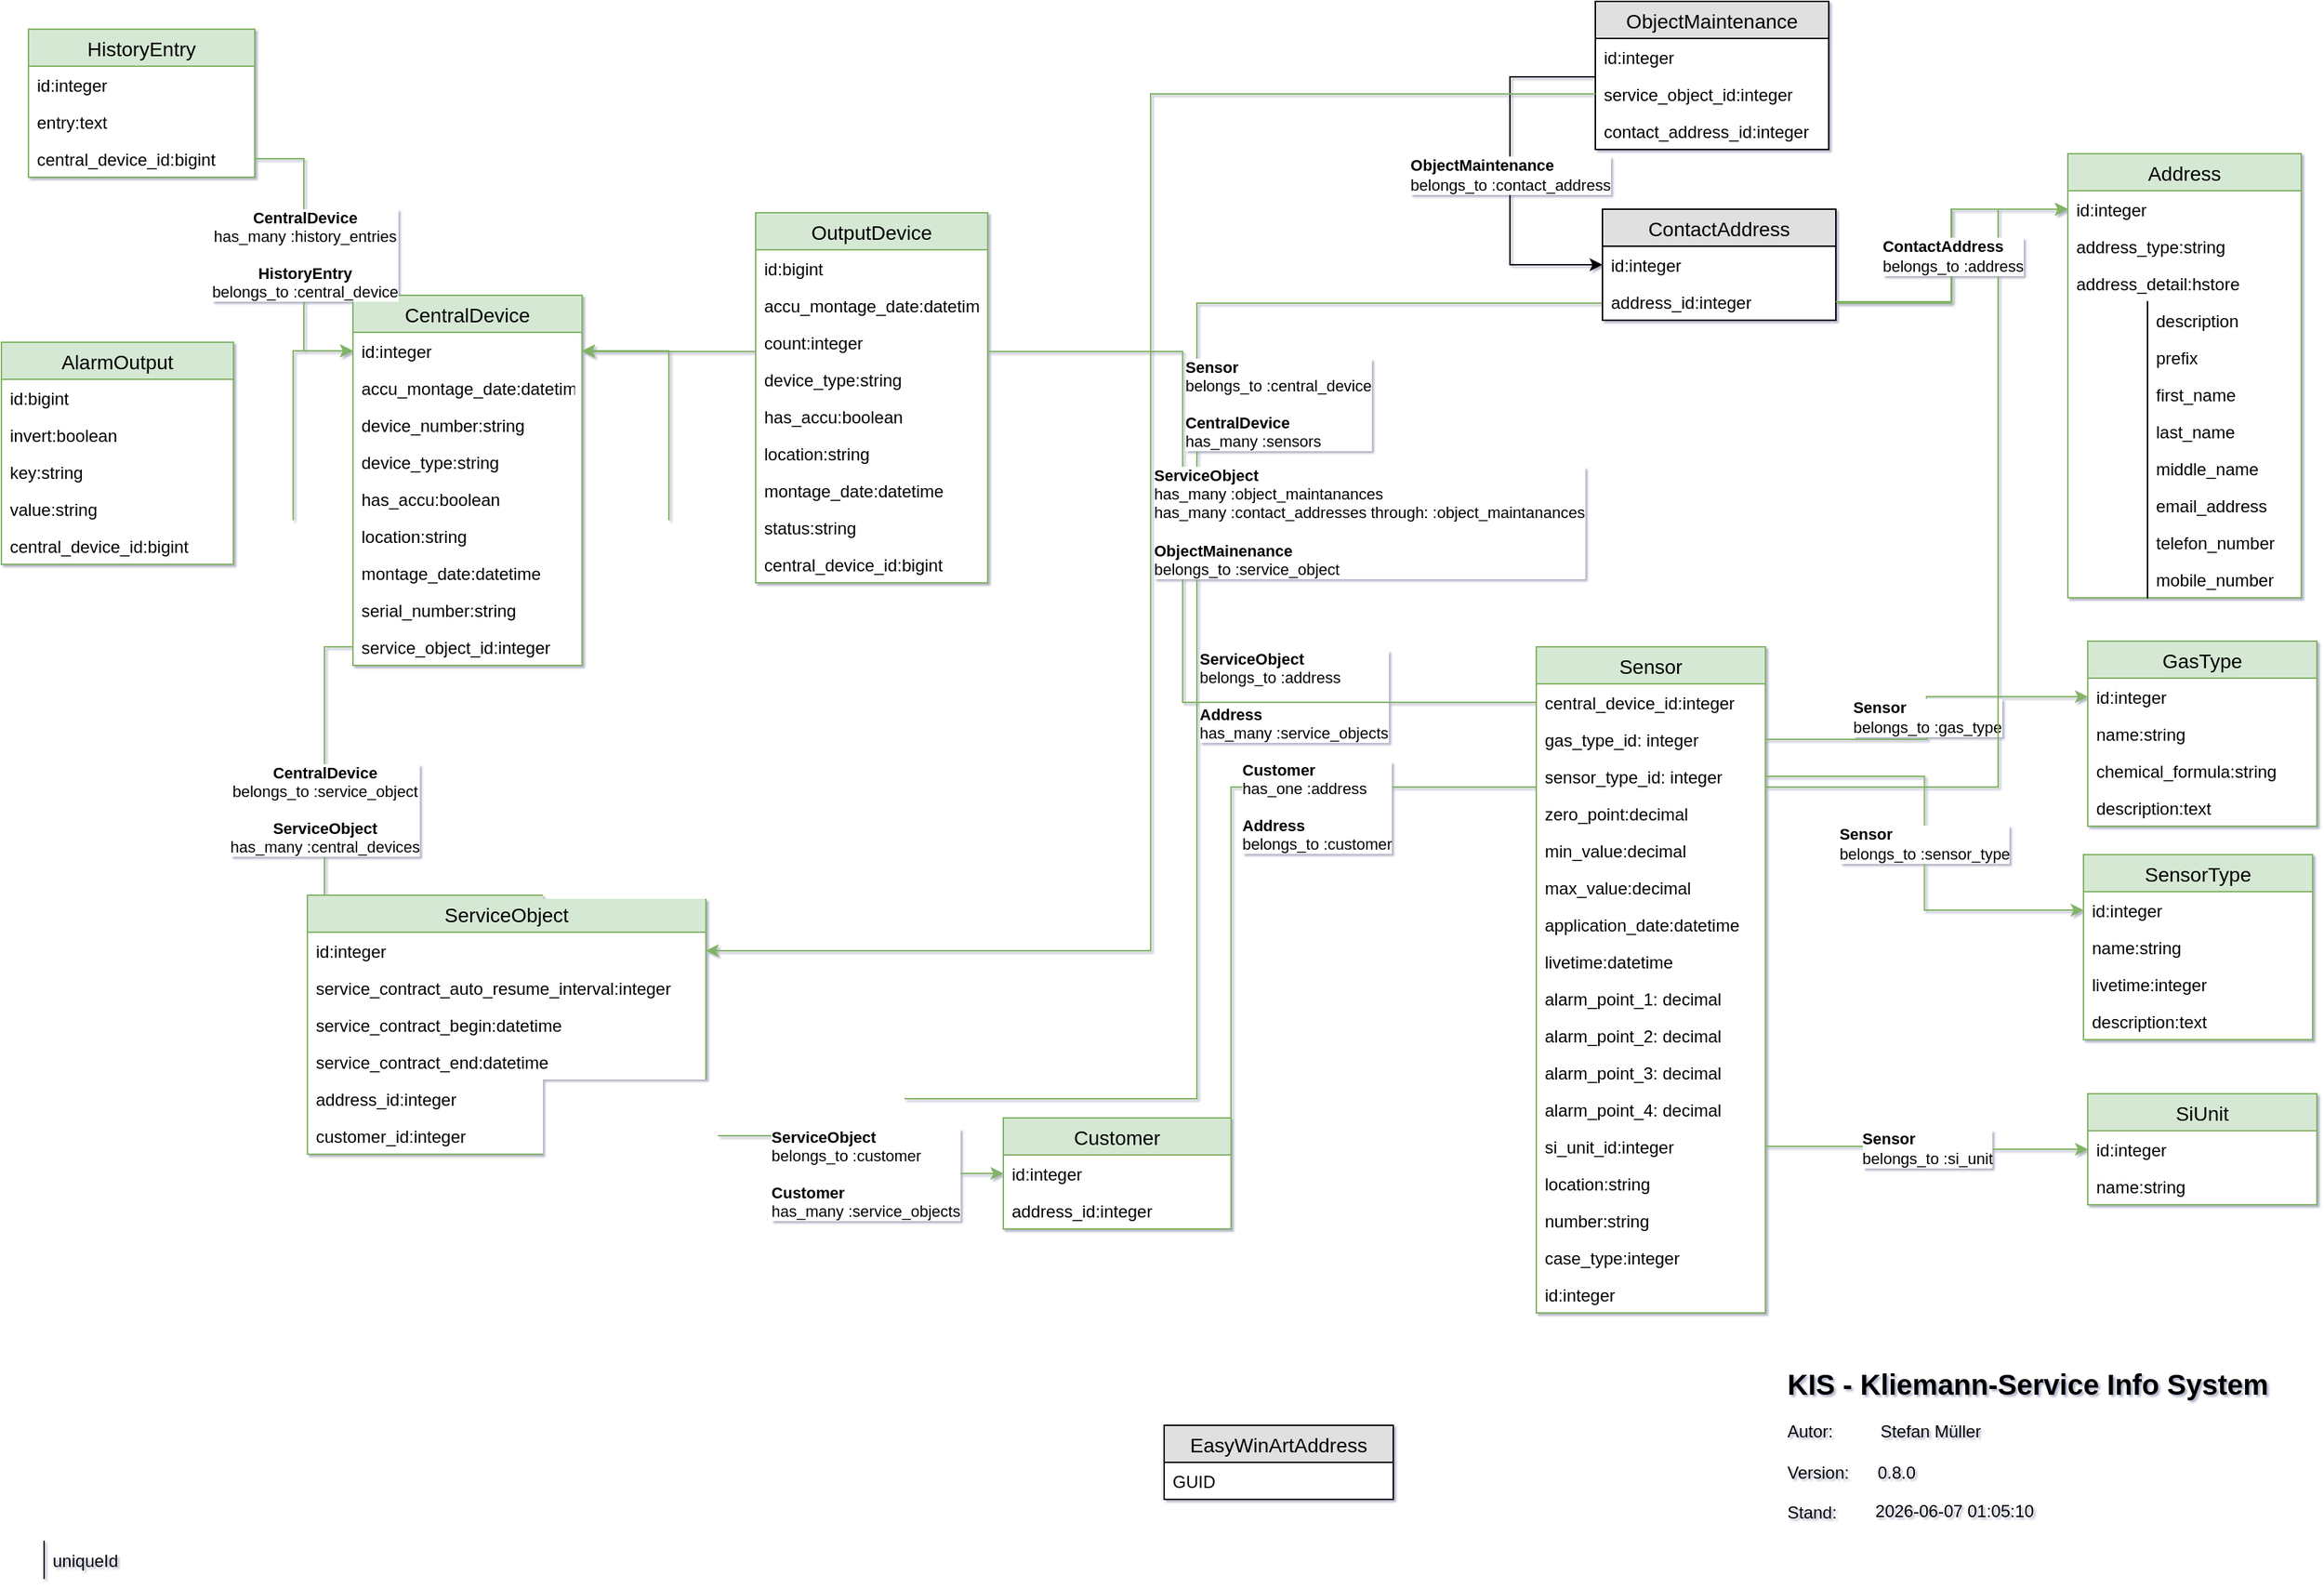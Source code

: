 <mxfile version="12.1.9" type="device" pages="1"><diagram id="HgbVvHDmbn8O8EUtIlly" name="Page-1"><mxGraphModel dx="2031" dy="1136" grid="1" gridSize="10" guides="1" tooltips="1" connect="1" arrows="1" fold="1" page="1" pageScale="1" pageWidth="1654" pageHeight="1169" math="0" shadow="1"><root><mxCell id="0"/><mxCell id="1" parent="0"/><mxCell id="oYVNI8engdrdcq1ulp1z-2" value="&lt;div&gt;&lt;b&gt;ServiceObject&lt;/b&gt;&lt;br&gt;&lt;/div&gt;&lt;div&gt;belongs_to :address&lt;br&gt;&lt;/div&gt;&lt;br&gt;&lt;div align=&quot;left&quot;&gt;&lt;b&gt;Address&lt;/b&gt;&lt;br&gt;has_many :service_objects&lt;br&gt;&lt;/div&gt;" style="edgeStyle=orthogonalEdgeStyle;rounded=0;orthogonalLoop=1;jettySize=auto;html=1;exitX=1;exitY=0.5;exitDx=0;exitDy=0;entryX=0;entryY=0.5;entryDx=0;entryDy=0;align=left;fillColor=#d5e8d4;strokeColor=#82b366;" parent="1" source="oYVNI8engdrdcq1ulp1z-1" target="hTddQ1jQZmUYvtZ2URPM-2" edge="1"><mxGeometry x="-0.206" relative="1" as="geometry"><Array as="points"><mxPoint x="860" y="809"/><mxPoint x="860" y="250"/><mxPoint x="1390" y="250"/><mxPoint x="1390" y="184"/></Array><mxPoint as="offset"/></mxGeometry></mxCell><mxCell id="pHaJLr2pI08cvkR9PbJ1-13" value="&lt;div align=&quot;center&quot;&gt;&lt;b&gt;CentralDevice&lt;/b&gt;&lt;br&gt;&lt;/div&gt;&lt;div align=&quot;center&quot;&gt;belongs_to :service_object&lt;/div&gt;&lt;div align=&quot;center&quot;&gt;&lt;br&gt;&lt;/div&gt;&lt;div align=&quot;center&quot;&gt;&lt;b&gt;ServiceObject&lt;/b&gt;&lt;/div&gt;&lt;div align=&quot;center&quot;&gt;has_many :central_devices&lt;/div&gt;" style="edgeStyle=orthogonalEdgeStyle;rounded=0;orthogonalLoop=1;jettySize=auto;html=1;exitX=0;exitY=0.5;exitDx=0;exitDy=0;align=center;entryX=0;entryY=0.5;entryDx=0;entryDy=0;fillColor=#d5e8d4;strokeColor=#82b366;" parent="1" source="81pA0qvUetobqq1dbxce-2" target="hTddQ1jQZmUYvtZ2URPM-13" edge="1"><mxGeometry x="0.095" relative="1" as="geometry"><mxPoint as="offset"/><mxPoint x="280" y="537" as="sourcePoint"/></mxGeometry></mxCell><mxCell id="hTddQ1jQZmUYvtZ2URPM-1" value="Address" style="swimlane;fontStyle=0;childLayout=stackLayout;horizontal=1;startSize=26;fillColor=#d5e8d4;horizontalStack=0;resizeParent=1;resizeParentMax=0;resizeLast=0;collapsible=1;marginBottom=0;swimlaneFillColor=#ffffff;align=center;fontSize=14;strokeColor=#82b366;" parent="1" vertex="1"><mxGeometry x="1472" y="145" width="164" height="312" as="geometry"/></mxCell><mxCell id="hTddQ1jQZmUYvtZ2URPM-2" value="id:integer" style="text;strokeColor=none;fillColor=none;spacingLeft=4;spacingRight=4;overflow=hidden;rotatable=0;points=[[0,0.5],[1,0.5]];portConstraint=eastwest;fontSize=12;" parent="hTddQ1jQZmUYvtZ2URPM-1" vertex="1"><mxGeometry y="26" width="164" height="26" as="geometry"/></mxCell><mxCell id="kmhaYsy_FP_oxwEIyroE-1" value="address_type:string" style="text;strokeColor=none;fillColor=none;spacingLeft=4;spacingRight=4;overflow=hidden;rotatable=0;points=[[0,0.5],[1,0.5]];portConstraint=eastwest;fontSize=12;" parent="hTddQ1jQZmUYvtZ2URPM-1" vertex="1"><mxGeometry y="52" width="164" height="26" as="geometry"/></mxCell><mxCell id="2WwFNCF1-s87Lcm6cxuB-1" value="address_detail:hstore" style="text;strokeColor=none;fillColor=none;spacingLeft=4;spacingRight=4;overflow=hidden;rotatable=0;points=[[0,0.5],[1,0.5]];portConstraint=eastwest;fontSize=12;" parent="hTddQ1jQZmUYvtZ2URPM-1" vertex="1"><mxGeometry y="78" width="164" height="26" as="geometry"/></mxCell><mxCell id="y-pGTqYNDL_RtjgHUK_1-1" value="description" style="shape=partialRectangle;top=0;left=0;right=0;bottom=0;align=left;verticalAlign=top;fillColor=none;spacingLeft=60;spacingRight=4;overflow=hidden;rotatable=0;points=[[0,0.5],[1,0.5]];portConstraint=eastwest;dropTarget=0;fontSize=12;shadow=0;comic=0;" parent="hTddQ1jQZmUYvtZ2URPM-1" vertex="1"><mxGeometry y="104" width="164" height="26" as="geometry"/></mxCell><mxCell id="y-pGTqYNDL_RtjgHUK_1-2" value="" style="shape=partialRectangle;fontStyle=1;top=0;left=0;bottom=0;fillColor=none;align=left;verticalAlign=top;spacingLeft=4;spacingRight=4;overflow=hidden;rotatable=0;points=[];portConstraint=eastwest;part=1;fontSize=12;" parent="y-pGTqYNDL_RtjgHUK_1-1" vertex="1" connectable="0"><mxGeometry width="56" height="26" as="geometry"/></mxCell><mxCell id="n3uHxVCvZONtjtBb6dXF-14" value="prefix" style="shape=partialRectangle;top=0;left=0;right=0;bottom=0;align=left;verticalAlign=top;fillColor=none;spacingLeft=60;spacingRight=4;overflow=hidden;rotatable=0;points=[[0,0.5],[1,0.5]];portConstraint=eastwest;dropTarget=0;fontSize=12;shadow=0;comic=0;" parent="hTddQ1jQZmUYvtZ2URPM-1" vertex="1"><mxGeometry y="130" width="164" height="26" as="geometry"/></mxCell><mxCell id="n3uHxVCvZONtjtBb6dXF-15" value="" style="shape=partialRectangle;fontStyle=1;top=0;left=0;bottom=0;fillColor=none;align=left;verticalAlign=top;spacingLeft=4;spacingRight=4;overflow=hidden;rotatable=0;points=[];portConstraint=eastwest;part=1;fontSize=12;" parent="n3uHxVCvZONtjtBb6dXF-14" vertex="1" connectable="0"><mxGeometry width="56" height="26" as="geometry"/></mxCell><mxCell id="n3uHxVCvZONtjtBb6dXF-16" value="first_name" style="shape=partialRectangle;top=0;left=0;right=0;bottom=0;align=left;verticalAlign=top;fillColor=none;spacingLeft=60;spacingRight=4;overflow=hidden;rotatable=0;points=[[0,0.5],[1,0.5]];portConstraint=eastwest;dropTarget=0;fontSize=12;shadow=0;comic=0;" parent="hTddQ1jQZmUYvtZ2URPM-1" vertex="1"><mxGeometry y="156" width="164" height="26" as="geometry"/></mxCell><mxCell id="n3uHxVCvZONtjtBb6dXF-17" value="" style="shape=partialRectangle;fontStyle=1;top=0;left=0;bottom=0;fillColor=none;align=left;verticalAlign=top;spacingLeft=4;spacingRight=4;overflow=hidden;rotatable=0;points=[];portConstraint=eastwest;part=1;fontSize=12;" parent="n3uHxVCvZONtjtBb6dXF-16" vertex="1" connectable="0"><mxGeometry width="56" height="26" as="geometry"/></mxCell><mxCell id="n3uHxVCvZONtjtBb6dXF-18" value="last_name" style="shape=partialRectangle;top=0;left=0;right=0;bottom=0;align=left;verticalAlign=top;fillColor=none;spacingLeft=60;spacingRight=4;overflow=hidden;rotatable=0;points=[[0,0.5],[1,0.5]];portConstraint=eastwest;dropTarget=0;fontSize=12;shadow=0;comic=0;" parent="hTddQ1jQZmUYvtZ2URPM-1" vertex="1"><mxGeometry y="182" width="164" height="26" as="geometry"/></mxCell><mxCell id="n3uHxVCvZONtjtBb6dXF-19" value="" style="shape=partialRectangle;fontStyle=1;top=0;left=0;bottom=0;fillColor=none;align=left;verticalAlign=top;spacingLeft=4;spacingRight=4;overflow=hidden;rotatable=0;points=[];portConstraint=eastwest;part=1;fontSize=12;" parent="n3uHxVCvZONtjtBb6dXF-18" vertex="1" connectable="0"><mxGeometry width="56" height="26" as="geometry"/></mxCell><mxCell id="n3uHxVCvZONtjtBb6dXF-30" value="middle_name" style="shape=partialRectangle;top=0;left=0;right=0;bottom=0;align=left;verticalAlign=top;fillColor=none;spacingLeft=60;spacingRight=4;overflow=hidden;rotatable=0;points=[[0,0.5],[1,0.5]];portConstraint=eastwest;dropTarget=0;fontSize=12;shadow=0;comic=0;" parent="hTddQ1jQZmUYvtZ2URPM-1" vertex="1"><mxGeometry y="208" width="164" height="26" as="geometry"/></mxCell><mxCell id="n3uHxVCvZONtjtBb6dXF-31" value="" style="shape=partialRectangle;fontStyle=1;top=0;left=0;bottom=0;fillColor=none;align=left;verticalAlign=top;spacingLeft=4;spacingRight=4;overflow=hidden;rotatable=0;points=[];portConstraint=eastwest;part=1;fontSize=12;" parent="n3uHxVCvZONtjtBb6dXF-30" vertex="1" connectable="0"><mxGeometry width="56" height="26" as="geometry"/></mxCell><mxCell id="n3uHxVCvZONtjtBb6dXF-20" value="email_address" style="shape=partialRectangle;top=0;left=0;right=0;bottom=0;align=left;verticalAlign=top;fillColor=none;spacingLeft=60;spacingRight=4;overflow=hidden;rotatable=0;points=[[0,0.5],[1,0.5]];portConstraint=eastwest;dropTarget=0;fontSize=12;shadow=0;comic=0;" parent="hTddQ1jQZmUYvtZ2URPM-1" vertex="1"><mxGeometry y="234" width="164" height="26" as="geometry"/></mxCell><mxCell id="n3uHxVCvZONtjtBb6dXF-21" value="" style="shape=partialRectangle;fontStyle=1;top=0;left=0;bottom=0;fillColor=none;align=left;verticalAlign=top;spacingLeft=4;spacingRight=4;overflow=hidden;rotatable=0;points=[];portConstraint=eastwest;part=1;fontSize=12;" parent="n3uHxVCvZONtjtBb6dXF-20" vertex="1" connectable="0"><mxGeometry width="56" height="26" as="geometry"/></mxCell><mxCell id="n3uHxVCvZONtjtBb6dXF-22" value="telefon_number" style="shape=partialRectangle;top=0;left=0;right=0;bottom=0;align=left;verticalAlign=top;fillColor=none;spacingLeft=60;spacingRight=4;overflow=hidden;rotatable=0;points=[[0,0.5],[1,0.5]];portConstraint=eastwest;dropTarget=0;fontSize=12;shadow=0;comic=0;" parent="hTddQ1jQZmUYvtZ2URPM-1" vertex="1"><mxGeometry y="260" width="164" height="26" as="geometry"/></mxCell><mxCell id="n3uHxVCvZONtjtBb6dXF-23" value="" style="shape=partialRectangle;fontStyle=1;top=0;left=0;bottom=0;fillColor=none;align=left;verticalAlign=top;spacingLeft=4;spacingRight=4;overflow=hidden;rotatable=0;points=[];portConstraint=eastwest;part=1;fontSize=12;" parent="n3uHxVCvZONtjtBb6dXF-22" vertex="1" connectable="0"><mxGeometry width="56" height="26" as="geometry"/></mxCell><mxCell id="n3uHxVCvZONtjtBb6dXF-32" value="mobile_number" style="shape=partialRectangle;top=0;left=0;right=0;bottom=0;align=left;verticalAlign=top;fillColor=none;spacingLeft=60;spacingRight=4;overflow=hidden;rotatable=0;points=[[0,0.5],[1,0.5]];portConstraint=eastwest;dropTarget=0;fontSize=12;shadow=0;comic=0;" parent="hTddQ1jQZmUYvtZ2URPM-1" vertex="1"><mxGeometry y="286" width="164" height="26" as="geometry"/></mxCell><mxCell id="n3uHxVCvZONtjtBb6dXF-33" value="" style="shape=partialRectangle;fontStyle=1;top=0;left=0;bottom=0;fillColor=none;align=left;verticalAlign=top;spacingLeft=4;spacingRight=4;overflow=hidden;rotatable=0;points=[];portConstraint=eastwest;part=1;fontSize=12;" parent="n3uHxVCvZONtjtBb6dXF-32" vertex="1" connectable="0"><mxGeometry width="56" height="26" as="geometry"/></mxCell><mxCell id="hTddQ1jQZmUYvtZ2URPM-5" value="Customer" style="swimlane;fontStyle=0;childLayout=stackLayout;horizontal=1;startSize=26;fillColor=#d5e8d4;horizontalStack=0;resizeParent=1;resizeParentMax=0;resizeLast=0;collapsible=1;marginBottom=0;swimlaneFillColor=#ffffff;align=center;fontSize=14;strokeColor=#82b366;" parent="1" vertex="1"><mxGeometry x="724" y="822.5" width="160" height="78" as="geometry"/></mxCell><mxCell id="hTddQ1jQZmUYvtZ2URPM-6" value="id:integer" style="text;strokeColor=none;fillColor=none;spacingLeft=4;spacingRight=4;overflow=hidden;rotatable=0;points=[[0,0.5],[1,0.5]];portConstraint=eastwest;fontSize=12;" parent="hTddQ1jQZmUYvtZ2URPM-5" vertex="1"><mxGeometry y="26" width="160" height="26" as="geometry"/></mxCell><mxCell id="stvkhdiU02mwy3miAiT1-1" value="address_id:integer" style="text;strokeColor=none;fillColor=none;spacingLeft=4;spacingRight=4;overflow=hidden;rotatable=0;points=[[0,0.5],[1,0.5]];portConstraint=eastwest;fontSize=12;" parent="hTddQ1jQZmUYvtZ2URPM-5" vertex="1"><mxGeometry y="52" width="160" height="26" as="geometry"/></mxCell><mxCell id="hTddQ1jQZmUYvtZ2URPM-12" value="ServiceObject" style="swimlane;fontStyle=0;childLayout=stackLayout;horizontal=1;startSize=26;fillColor=#d5e8d4;horizontalStack=0;resizeParent=1;resizeParentMax=0;resizeLast=0;collapsible=1;marginBottom=0;swimlaneFillColor=#ffffff;align=center;fontSize=14;strokeColor=#82b366;" parent="1" vertex="1"><mxGeometry x="235" y="666" width="280" height="182" as="geometry"/></mxCell><mxCell id="hTddQ1jQZmUYvtZ2URPM-13" value="id:integer" style="text;strokeColor=none;fillColor=none;spacingLeft=4;spacingRight=4;overflow=hidden;rotatable=0;points=[[0,0.5],[1,0.5]];portConstraint=eastwest;fontSize=12;" parent="hTddQ1jQZmUYvtZ2URPM-12" vertex="1"><mxGeometry y="26" width="280" height="26" as="geometry"/></mxCell><mxCell id="VgfAm-5C8hmMCwAW7dFz-1" value="service_contract_auto_resume_interval:integer" style="text;strokeColor=none;fillColor=none;spacingLeft=4;spacingRight=4;overflow=hidden;rotatable=0;points=[[0,0.5],[1,0.5]];portConstraint=eastwest;fontSize=12;" parent="hTddQ1jQZmUYvtZ2URPM-12" vertex="1"><mxGeometry y="52" width="280" height="26" as="geometry"/></mxCell><mxCell id="a7zeLPzqQRsrQ4nmPp13-2" value="service_contract_begin:datetime" style="text;strokeColor=none;fillColor=none;spacingLeft=4;spacingRight=4;overflow=hidden;rotatable=0;points=[[0,0.5],[1,0.5]];portConstraint=eastwest;fontSize=12;" parent="hTddQ1jQZmUYvtZ2URPM-12" vertex="1"><mxGeometry y="78" width="280" height="26" as="geometry"/></mxCell><mxCell id="81pA0qvUetobqq1dbxce-1" value="service_contract_end:datetime" style="text;strokeColor=none;fillColor=none;spacingLeft=4;spacingRight=4;overflow=hidden;rotatable=0;points=[[0,0.5],[1,0.5]];portConstraint=eastwest;fontSize=12;" parent="hTddQ1jQZmUYvtZ2URPM-12" vertex="1"><mxGeometry y="104" width="280" height="26" as="geometry"/></mxCell><mxCell id="oYVNI8engdrdcq1ulp1z-1" value="address_id:integer" style="text;strokeColor=none;fillColor=none;spacingLeft=4;spacingRight=4;overflow=hidden;rotatable=0;points=[[0,0.5],[1,0.5]];portConstraint=eastwest;fontSize=12;" parent="hTddQ1jQZmUYvtZ2URPM-12" vertex="1"><mxGeometry y="130" width="280" height="26" as="geometry"/></mxCell><mxCell id="kQHdShZEnN4ZIUHYz9eO-88" value="customer_id:integer" style="text;strokeColor=none;fillColor=none;spacingLeft=4;spacingRight=4;overflow=hidden;rotatable=0;points=[[0,0.5],[1,0.5]];portConstraint=eastwest;fontSize=12;" parent="hTddQ1jQZmUYvtZ2URPM-12" vertex="1"><mxGeometry y="156" width="280" height="26" as="geometry"/></mxCell><mxCell id="kQHdShZEnN4ZIUHYz9eO-1" value="EasyWinArtAddress" style="swimlane;fontStyle=0;childLayout=stackLayout;horizontal=1;startSize=26;fillColor=#e0e0e0;horizontalStack=0;resizeParent=1;resizeParentMax=0;resizeLast=0;collapsible=1;marginBottom=0;swimlaneFillColor=#ffffff;align=center;fontSize=14;" parent="1" vertex="1"><mxGeometry x="837" y="1038.5" width="161" height="52" as="geometry"/></mxCell><mxCell id="kQHdShZEnN4ZIUHYz9eO-2" value="GUID" style="text;strokeColor=none;fillColor=none;spacingLeft=4;spacingRight=4;overflow=hidden;rotatable=0;points=[[0,0.5],[1,0.5]];portConstraint=eastwest;fontSize=12;" parent="kQHdShZEnN4ZIUHYz9eO-1" vertex="1"><mxGeometry y="26" width="161" height="26" as="geometry"/></mxCell><mxCell id="kQHdShZEnN4ZIUHYz9eO-14" value="ContactAddress" style="swimlane;fontStyle=0;childLayout=stackLayout;horizontal=1;startSize=26;fillColor=#e0e0e0;horizontalStack=0;resizeParent=1;resizeParentMax=0;resizeLast=0;collapsible=1;marginBottom=0;swimlaneFillColor=#ffffff;align=center;fontSize=14;" parent="1" vertex="1"><mxGeometry x="1145" y="184" width="164" height="78" as="geometry"/></mxCell><mxCell id="kQHdShZEnN4ZIUHYz9eO-15" value="id:integer" style="text;strokeColor=none;fillColor=none;spacingLeft=4;spacingRight=4;overflow=hidden;rotatable=0;points=[[0,0.5],[1,0.5]];portConstraint=eastwest;fontSize=12;" parent="kQHdShZEnN4ZIUHYz9eO-14" vertex="1"><mxGeometry y="26" width="164" height="26" as="geometry"/></mxCell><mxCell id="kQHdShZEnN4ZIUHYz9eO-33" value="address_id:integer" style="text;strokeColor=none;fillColor=none;spacingLeft=4;spacingRight=4;overflow=hidden;rotatable=0;points=[[0,0.5],[1,0.5]];portConstraint=eastwest;fontSize=12;" parent="kQHdShZEnN4ZIUHYz9eO-14" vertex="1"><mxGeometry y="52" width="164" height="26" as="geometry"/></mxCell><mxCell id="kQHdShZEnN4ZIUHYz9eO-18" value="ObjectMaintenance" style="swimlane;fontStyle=0;childLayout=stackLayout;horizontal=1;startSize=26;fillColor=#e0e0e0;horizontalStack=0;resizeParent=1;resizeParentMax=0;resizeLast=0;collapsible=1;marginBottom=0;swimlaneFillColor=#ffffff;align=center;fontSize=14;" parent="1" vertex="1"><mxGeometry x="1140" y="38" width="164" height="104" as="geometry"/></mxCell><mxCell id="kQHdShZEnN4ZIUHYz9eO-19" value="id:integer" style="text;strokeColor=none;fillColor=none;spacingLeft=4;spacingRight=4;overflow=hidden;rotatable=0;points=[[0,0.5],[1,0.5]];portConstraint=eastwest;fontSize=12;" parent="kQHdShZEnN4ZIUHYz9eO-18" vertex="1"><mxGeometry y="26" width="164" height="26" as="geometry"/></mxCell><mxCell id="kQHdShZEnN4ZIUHYz9eO-20" value="service_object_id:integer" style="text;strokeColor=none;fillColor=none;spacingLeft=4;spacingRight=4;overflow=hidden;rotatable=0;points=[[0,0.5],[1,0.5]];portConstraint=eastwest;fontSize=12;" parent="kQHdShZEnN4ZIUHYz9eO-18" vertex="1"><mxGeometry y="52" width="164" height="26" as="geometry"/></mxCell><mxCell id="kQHdShZEnN4ZIUHYz9eO-21" value="contact_address_id:integer" style="text;strokeColor=none;fillColor=none;spacingLeft=4;spacingRight=4;overflow=hidden;rotatable=0;points=[[0,0.5],[1,0.5]];portConstraint=eastwest;fontSize=12;" parent="kQHdShZEnN4ZIUHYz9eO-18" vertex="1"><mxGeometry y="78" width="164" height="26" as="geometry"/></mxCell><mxCell id="kQHdShZEnN4ZIUHYz9eO-26" value="CentralDevice" style="swimlane;fontStyle=0;childLayout=stackLayout;horizontal=1;startSize=26;fillColor=#d5e8d4;horizontalStack=0;resizeParent=1;resizeParentMax=0;resizeLast=0;collapsible=1;marginBottom=0;swimlaneFillColor=#ffffff;align=center;fontSize=14;strokeColor=#82b366;" parent="1" vertex="1"><mxGeometry x="267" y="244.5" width="161" height="260" as="geometry"/></mxCell><mxCell id="kQHdShZEnN4ZIUHYz9eO-27" value="id:integer" style="text;strokeColor=none;fillColor=none;spacingLeft=4;spacingRight=4;overflow=hidden;rotatable=0;points=[[0,0.5],[1,0.5]];portConstraint=eastwest;fontSize=12;" parent="kQHdShZEnN4ZIUHYz9eO-26" vertex="1"><mxGeometry y="26" width="161" height="26" as="geometry"/></mxCell><mxCell id="8gL_S7sW_IwVZWnEy6nh-9" value="accu_montage_date:datetime" style="text;strokeColor=none;fillColor=none;spacingLeft=4;spacingRight=4;overflow=hidden;rotatable=0;points=[[0,0.5],[1,0.5]];portConstraint=eastwest;fontSize=12;" parent="kQHdShZEnN4ZIUHYz9eO-26" vertex="1"><mxGeometry y="52" width="161" height="26" as="geometry"/></mxCell><mxCell id="kQHdShZEnN4ZIUHYz9eO-28" value="device_number:string" style="text;strokeColor=none;fillColor=none;spacingLeft=4;spacingRight=4;overflow=hidden;rotatable=0;points=[[0,0.5],[1,0.5]];portConstraint=eastwest;fontSize=12;" parent="kQHdShZEnN4ZIUHYz9eO-26" vertex="1"><mxGeometry y="78" width="161" height="26" as="geometry"/></mxCell><mxCell id="kQHdShZEnN4ZIUHYz9eO-29" value="device_type:string" style="text;strokeColor=none;fillColor=none;spacingLeft=4;spacingRight=4;overflow=hidden;rotatable=0;points=[[0,0.5],[1,0.5]];portConstraint=eastwest;fontSize=12;" parent="kQHdShZEnN4ZIUHYz9eO-26" vertex="1"><mxGeometry y="104" width="161" height="26" as="geometry"/></mxCell><mxCell id="8gL_S7sW_IwVZWnEy6nh-10" value="has_accu:boolean" style="text;strokeColor=none;fillColor=none;spacingLeft=4;spacingRight=4;overflow=hidden;rotatable=0;points=[[0,0.5],[1,0.5]];portConstraint=eastwest;fontSize=12;" parent="kQHdShZEnN4ZIUHYz9eO-26" vertex="1"><mxGeometry y="130" width="161" height="26" as="geometry"/></mxCell><mxCell id="kQHdShZEnN4ZIUHYz9eO-30" value="location:string" style="text;strokeColor=none;fillColor=none;spacingLeft=4;spacingRight=4;overflow=hidden;rotatable=0;points=[[0,0.5],[1,0.5]];portConstraint=eastwest;fontSize=12;" parent="kQHdShZEnN4ZIUHYz9eO-26" vertex="1"><mxGeometry y="156" width="161" height="26" as="geometry"/></mxCell><mxCell id="pHaJLr2pI08cvkR9PbJ1-12" value="montage_date:datetime" style="text;strokeColor=none;fillColor=none;spacingLeft=4;spacingRight=4;overflow=hidden;rotatable=0;points=[[0,0.5],[1,0.5]];portConstraint=eastwest;fontSize=12;" parent="kQHdShZEnN4ZIUHYz9eO-26" vertex="1"><mxGeometry y="182" width="161" height="26" as="geometry"/></mxCell><mxCell id="pHaJLr2pI08cvkR9PbJ1-11" value="serial_number:string" style="text;strokeColor=none;fillColor=none;spacingLeft=4;spacingRight=4;overflow=hidden;rotatable=0;points=[[0,0.5],[1,0.5]];portConstraint=eastwest;fontSize=12;" parent="kQHdShZEnN4ZIUHYz9eO-26" vertex="1"><mxGeometry y="208" width="161" height="26" as="geometry"/></mxCell><mxCell id="81pA0qvUetobqq1dbxce-2" value="service_object_id:integer" style="text;strokeColor=none;fillColor=none;spacingLeft=4;spacingRight=4;overflow=hidden;rotatable=0;points=[[0,0.5],[1,0.5]];portConstraint=eastwest;fontSize=12;" parent="kQHdShZEnN4ZIUHYz9eO-26" vertex="1"><mxGeometry y="234" width="161" height="26" as="geometry"/></mxCell><mxCell id="kQHdShZEnN4ZIUHYz9eO-77" value="GasType" style="swimlane;fontStyle=0;childLayout=stackLayout;horizontal=1;startSize=26;fillColor=#d5e8d4;horizontalStack=0;resizeParent=1;resizeParentMax=0;resizeLast=0;collapsible=1;marginBottom=0;swimlaneFillColor=#ffffff;align=center;fontSize=14;strokeColor=#82b366;" parent="1" vertex="1"><mxGeometry x="1486" y="487.5" width="161" height="130" as="geometry"/></mxCell><mxCell id="kQHdShZEnN4ZIUHYz9eO-78" value="id:integer" style="text;strokeColor=none;fillColor=none;spacingLeft=4;spacingRight=4;overflow=hidden;rotatable=0;points=[[0,0.5],[1,0.5]];portConstraint=eastwest;fontSize=12;" parent="kQHdShZEnN4ZIUHYz9eO-77" vertex="1"><mxGeometry y="26" width="161" height="26" as="geometry"/></mxCell><mxCell id="kQHdShZEnN4ZIUHYz9eO-79" value="name:string" style="text;strokeColor=none;fillColor=none;spacingLeft=4;spacingRight=4;overflow=hidden;rotatable=0;points=[[0,0.5],[1,0.5]];portConstraint=eastwest;fontSize=12;" parent="kQHdShZEnN4ZIUHYz9eO-77" vertex="1"><mxGeometry y="52" width="161" height="26" as="geometry"/></mxCell><mxCell id="kQHdShZEnN4ZIUHYz9eO-80" value="chemical_formula:string" style="text;strokeColor=none;fillColor=none;spacingLeft=4;spacingRight=4;overflow=hidden;rotatable=0;points=[[0,0.5],[1,0.5]];portConstraint=eastwest;fontSize=12;" parent="kQHdShZEnN4ZIUHYz9eO-77" vertex="1"><mxGeometry y="78" width="161" height="26" as="geometry"/></mxCell><mxCell id="DZM6nCQSSkjzTShV5uCC-1" value="description:text" style="text;strokeColor=none;fillColor=none;spacingLeft=4;spacingRight=4;overflow=hidden;rotatable=0;points=[[0,0.5],[1,0.5]];portConstraint=eastwest;fontSize=12;" parent="kQHdShZEnN4ZIUHYz9eO-77" vertex="1"><mxGeometry y="104" width="161" height="26" as="geometry"/></mxCell><mxCell id="kQHdShZEnN4ZIUHYz9eO-81" value="SensorType" style="swimlane;fontStyle=0;childLayout=stackLayout;horizontal=1;startSize=26;fillColor=#d5e8d4;horizontalStack=0;resizeParent=1;resizeParentMax=0;resizeLast=0;collapsible=1;marginBottom=0;swimlaneFillColor=#ffffff;align=center;fontSize=14;strokeColor=#82b366;" parent="1" vertex="1"><mxGeometry x="1483" y="637.5" width="161" height="130" as="geometry"/></mxCell><mxCell id="kQHdShZEnN4ZIUHYz9eO-82" value="id:integer" style="text;strokeColor=none;fillColor=none;spacingLeft=4;spacingRight=4;overflow=hidden;rotatable=0;points=[[0,0.5],[1,0.5]];portConstraint=eastwest;fontSize=12;" parent="kQHdShZEnN4ZIUHYz9eO-81" vertex="1"><mxGeometry y="26" width="161" height="26" as="geometry"/></mxCell><mxCell id="kQHdShZEnN4ZIUHYz9eO-83" value="name:string" style="text;strokeColor=none;fillColor=none;spacingLeft=4;spacingRight=4;overflow=hidden;rotatable=0;points=[[0,0.5],[1,0.5]];portConstraint=eastwest;fontSize=12;" parent="kQHdShZEnN4ZIUHYz9eO-81" vertex="1"><mxGeometry y="52" width="161" height="26" as="geometry"/></mxCell><mxCell id="pLmMvoPPA57J-Zt76DxA-2" value="livetime:integer" style="text;strokeColor=none;fillColor=none;spacingLeft=4;spacingRight=4;overflow=hidden;rotatable=0;points=[[0,0.5],[1,0.5]];portConstraint=eastwest;fontSize=12;" parent="kQHdShZEnN4ZIUHYz9eO-81" vertex="1"><mxGeometry y="78" width="161" height="26" as="geometry"/></mxCell><mxCell id="pLmMvoPPA57J-Zt76DxA-3" value="description:text" style="text;strokeColor=none;fillColor=none;spacingLeft=4;spacingRight=4;overflow=hidden;rotatable=0;points=[[0,0.5],[1,0.5]];portConstraint=eastwest;fontSize=12;" parent="kQHdShZEnN4ZIUHYz9eO-81" vertex="1"><mxGeometry y="104" width="161" height="26" as="geometry"/></mxCell><mxCell id="kQHdShZEnN4ZIUHYz9eO-85" value="SiUnit" style="swimlane;fontStyle=0;childLayout=stackLayout;horizontal=1;startSize=26;fillColor=#d5e8d4;horizontalStack=0;resizeParent=1;resizeParentMax=0;resizeLast=0;collapsible=1;marginBottom=0;swimlaneFillColor=#ffffff;align=center;fontSize=14;strokeColor=#82b366;" parent="1" vertex="1"><mxGeometry x="1486" y="805.5" width="161" height="78" as="geometry"/></mxCell><mxCell id="kQHdShZEnN4ZIUHYz9eO-86" value="id:integer" style="text;strokeColor=none;fillColor=none;spacingLeft=4;spacingRight=4;overflow=hidden;rotatable=0;points=[[0,0.5],[1,0.5]];portConstraint=eastwest;fontSize=12;" parent="kQHdShZEnN4ZIUHYz9eO-85" vertex="1"><mxGeometry y="26" width="161" height="26" as="geometry"/></mxCell><mxCell id="kQHdShZEnN4ZIUHYz9eO-87" value="name:string" style="text;strokeColor=none;fillColor=none;spacingLeft=4;spacingRight=4;overflow=hidden;rotatable=0;points=[[0,0.5],[1,0.5]];portConstraint=eastwest;fontSize=12;" parent="kQHdShZEnN4ZIUHYz9eO-85" vertex="1"><mxGeometry y="52" width="161" height="26" as="geometry"/></mxCell><mxCell id="kQHdShZEnN4ZIUHYz9eO-92" value="&lt;div align=&quot;left&quot;&gt;&lt;b&gt;Sensor&lt;/b&gt;&lt;br&gt;belongs_to :gas_type&lt;br&gt;&lt;/div&gt;" style="edgeStyle=orthogonalEdgeStyle;rounded=0;orthogonalLoop=1;jettySize=auto;html=1;fillColor=#d5e8d4;strokeColor=#82b366;" parent="1" source="kQHdShZEnN4ZIUHYz9eO-91" target="kQHdShZEnN4ZIUHYz9eO-78" edge="1"><mxGeometry relative="1" as="geometry"/></mxCell><mxCell id="kQHdShZEnN4ZIUHYz9eO-94" value="&lt;div align=&quot;left&quot;&gt;&lt;b&gt;Sensor&lt;/b&gt;&lt;br&gt;belongs_to :sensor_type&lt;br&gt;&lt;/div&gt;" style="edgeStyle=orthogonalEdgeStyle;rounded=0;orthogonalLoop=1;jettySize=auto;html=1;fillColor=#d5e8d4;strokeColor=#82b366;" parent="1" source="kQHdShZEnN4ZIUHYz9eO-93" target="kQHdShZEnN4ZIUHYz9eO-82" edge="1"><mxGeometry relative="1" as="geometry"/></mxCell><mxCell id="kQHdShZEnN4ZIUHYz9eO-112" value="&lt;div align=&quot;left&quot;&gt;&lt;b&gt;Sensor&lt;/b&gt;&lt;br&gt;belongs_to :si_unit&lt;br&gt;&lt;/div&gt;" style="edgeStyle=orthogonalEdgeStyle;rounded=0;orthogonalLoop=1;jettySize=auto;html=1;fillColor=#d5e8d4;strokeColor=#82b366;" parent="1" source="kQHdShZEnN4ZIUHYz9eO-111" target="kQHdShZEnN4ZIUHYz9eO-86" edge="1"><mxGeometry relative="1" as="geometry"/></mxCell><mxCell id="n3uHxVCvZONtjtBb6dXF-7" value="&lt;div align=&quot;left&quot;&gt;&lt;b&gt;Customer&lt;br&gt;&lt;/b&gt;has_one :address&lt;br&gt;&lt;br&gt;&lt;b&gt;Address&lt;br&gt;&lt;/b&gt;belongs_to :customer&lt;br&gt;&lt;/div&gt;" style="edgeStyle=orthogonalEdgeStyle;rounded=0;orthogonalLoop=1;jettySize=auto;html=1;align=left;fillColor=#d5e8d4;strokeColor=#82b366;entryX=0;entryY=0.5;entryDx=0;entryDy=0;" parent="1" source="hTddQ1jQZmUYvtZ2URPM-6" target="hTddQ1jQZmUYvtZ2URPM-2" edge="1"><mxGeometry x="-0.609" y="-6" relative="1" as="geometry"><mxPoint x="917" y="862" as="sourcePoint"/><mxPoint x="1507" y="151.059" as="targetPoint"/><Array as="points"><mxPoint x="884" y="590"/><mxPoint x="1423" y="590"/><mxPoint x="1423" y="184"/></Array><mxPoint as="offset"/></mxGeometry></mxCell><mxCell id="n3uHxVCvZONtjtBb6dXF-11" value="uniqueId" style="shape=partialRectangle;top=0;left=0;right=0;bottom=0;align=left;verticalAlign=top;fillColor=none;spacingLeft=34;spacingRight=4;overflow=hidden;rotatable=0;points=[[0,0.5],[1,0.5]];portConstraint=eastwest;dropTarget=0;fontSize=12;shadow=0;comic=0;" parent="1" vertex="1"><mxGeometry x="20" y="1120" width="90" height="26" as="geometry"/></mxCell><mxCell id="n3uHxVCvZONtjtBb6dXF-12" value="" style="shape=partialRectangle;top=0;left=0;bottom=0;fillColor=none;align=left;verticalAlign=top;spacingLeft=4;spacingRight=4;overflow=hidden;rotatable=0;points=[];portConstraint=eastwest;part=1;fontSize=12;" parent="n3uHxVCvZONtjtBb6dXF-11" vertex="1" connectable="0"><mxGeometry width="30" height="26" as="geometry"/></mxCell><mxCell id="kQHdShZEnN4ZIUHYz9eO-23" value="&lt;div align=&quot;left&quot;&gt;&lt;b&gt;ObjectMaintenance&lt;br&gt;&lt;/b&gt;belongs_to :contact_address&lt;/div&gt;" style="edgeStyle=orthogonalEdgeStyle;rounded=0;orthogonalLoop=1;jettySize=auto;html=1;endArrow=classic;exitX=0;exitY=0.5;exitDx=0;exitDy=0;entryX=0;entryY=0.5;entryDx=0;entryDy=0;" parent="1" source="kQHdShZEnN4ZIUHYz9eO-21" target="kQHdShZEnN4ZIUHYz9eO-15" edge="1"><mxGeometry x="0.132" relative="1" as="geometry"><Array as="points"><mxPoint x="1140" y="91"/><mxPoint x="1080" y="91"/><mxPoint x="1080" y="223"/></Array><mxPoint as="offset"/></mxGeometry></mxCell><mxCell id="kQHdShZEnN4ZIUHYz9eO-103" value="&lt;div align=&quot;left&quot;&gt;&lt;b&gt;ServiceObject&lt;/b&gt;&lt;br&gt;&lt;/div&gt;&lt;div align=&quot;left&quot;&gt;belongs_to :customer&lt;br&gt;&lt;/div&gt;&lt;div align=&quot;left&quot;&gt;&lt;br&gt;&lt;/div&gt;&lt;div align=&quot;left&quot;&gt;&lt;b&gt;Customer&lt;/b&gt;&lt;br&gt;has_many :service_objects&lt;br&gt;&lt;/div&gt;" style="edgeStyle=orthogonalEdgeStyle;fontSize=11;html=1;endArrow=classic;fontFamily=Helvetica;fontColor=#000000;align=center;strokeColor=#82b366;rounded=0;exitX=1;exitY=0.5;exitDx=0;exitDy=0;entryX=0;entryY=0.5;entryDx=0;entryDy=0;fillColor=#d5e8d4;" parent="1" source="kQHdShZEnN4ZIUHYz9eO-88" target="hTddQ1jQZmUYvtZ2URPM-6" edge="1"><mxGeometry x="0.178" relative="1" as="geometry"><mxPoint x="460" y="411" as="targetPoint"/><mxPoint as="offset"/></mxGeometry></mxCell><mxCell id="kQHdShZEnN4ZIUHYz9eO-74" value="&lt;div&gt;&lt;b&gt;Sensor&lt;/b&gt;&lt;br&gt;belongs_to :central_device&lt;br&gt;&lt;/div&gt;&lt;div&gt;&lt;br&gt;&lt;/div&gt;&lt;div&gt;&lt;b&gt;CentralDevice&lt;/b&gt;&lt;br&gt;has_many :sensors&lt;br&gt;&lt;/div&gt;" style="edgeStyle=orthogonalEdgeStyle;rounded=0;orthogonalLoop=1;jettySize=auto;html=1;exitX=0;exitY=0.5;exitDx=0;exitDy=0;fillColor=#d5e8d4;strokeColor=#82b366;align=left;" parent="1" source="kQHdShZEnN4ZIUHYz9eO-71" target="kQHdShZEnN4ZIUHYz9eO-27" edge="1"><mxGeometry relative="1" as="geometry"><Array as="points"><mxPoint x="850" y="531"/><mxPoint x="850" y="284"/></Array></mxGeometry></mxCell><mxCell id="n3uHxVCvZONtjtBb6dXF-25" value="&lt;div align=&quot;left&quot;&gt;&lt;b&gt;ContactAddress&lt;br&gt;&lt;/b&gt;belongs_to :address&lt;br&gt;&lt;/div&gt;" style="edgeStyle=orthogonalEdgeStyle;rounded=0;comic=0;orthogonalLoop=1;jettySize=auto;html=1;shadow=0;exitX=1;exitY=0.5;exitDx=0;exitDy=0;fillColor=#d5e8d4;strokeColor=#82b366;" parent="1" source="kQHdShZEnN4ZIUHYz9eO-33" target="hTddQ1jQZmUYvtZ2URPM-2" edge="1"><mxGeometry relative="1" as="geometry"/></mxCell><mxCell id="n3uHxVCvZONtjtBb6dXF-29" value="&lt;div&gt;&lt;b&gt;ServiceObject&lt;/b&gt;&lt;/div&gt;&lt;div&gt;has_many :object_maintanances&lt;br&gt;has_many :contact_addresses through: :object_maintanances&lt;br&gt;&lt;div&gt;&lt;b&gt;&lt;br&gt;&lt;/b&gt;&lt;/div&gt;&lt;b&gt;ObjectMainenance&lt;br&gt;&lt;/b&gt;belongs_to :service_object&lt;/div&gt;" style="edgeStyle=orthogonalEdgeStyle;rounded=0;comic=0;orthogonalLoop=1;jettySize=auto;html=1;shadow=0;entryX=1;entryY=0.5;entryDx=0;entryDy=0;exitX=0;exitY=0.5;exitDx=0;exitDy=0;fillColor=#d5e8d4;strokeColor=#82b366;align=left;" parent="1" source="kQHdShZEnN4ZIUHYz9eO-20" target="hTddQ1jQZmUYvtZ2URPM-13" edge="1"><mxGeometry relative="1" as="geometry"><mxPoint x="1120" y="66" as="sourcePoint"/><mxPoint x="580" y="178" as="targetPoint"/></mxGeometry></mxCell><mxCell id="NUOi6sX4416JRsq9achf-11" value="" style="group" parent="1" vertex="1" connectable="0"><mxGeometry x="1270" y="994.5" width="360" height="144" as="geometry"/></mxCell><mxCell id="NUOi6sX4416JRsq9achf-9" value="&lt;h1 style=&quot;font-size: 20px&quot;&gt;KIS - Kliemann-Service Info System&lt;br&gt;&lt;/h1&gt;Autor:&amp;nbsp;&amp;nbsp;&amp;nbsp;&amp;nbsp;&amp;nbsp;&amp;nbsp;&amp;nbsp;&amp;nbsp;&amp;nbsp; Stefan Müller&lt;br&gt;&lt;br&gt;&lt;div&gt;Version:&amp;nbsp;&amp;nbsp;&amp;nbsp;&amp;nbsp;&amp;nbsp; 0.8.0&lt;/div&gt;&lt;div&gt;&lt;br&gt;&lt;/div&gt;&lt;div&gt;Stand:&lt;br&gt;&lt;/div&gt;" style="text;html=1;strokeColor=none;fillColor=none;spacing=5;spacingTop=-20;whiteSpace=wrap;overflow=hidden;rounded=0;shadow=0;" parent="NUOi6sX4416JRsq9achf-11" vertex="1"><mxGeometry width="360" height="144" as="geometry"/></mxCell><UserObject label="%date{yyyy-mm-dd HH:MM:ss}%" placeholders="1" id="NUOi6sX4416JRsq9achf-2"><mxCell style="text;html=1;strokeColor=none;fillColor=none;align=center;verticalAlign=middle;whiteSpace=wrap;overflow=hidden;shadow=0;" parent="NUOi6sX4416JRsq9achf-11" vertex="1"><mxGeometry x="40" y="94" width="165" height="20" as="geometry"/></mxCell></UserObject><mxCell id="wQZb1X5ABxs4ZRrCmXB8-2" value="OutputDevice" style="swimlane;fontStyle=0;childLayout=stackLayout;horizontal=1;startSize=26;fillColor=#d5e8d4;horizontalStack=0;resizeParent=1;resizeParentMax=0;resizeLast=0;collapsible=1;marginBottom=0;swimlaneFillColor=#ffffff;align=center;fontSize=14;strokeColor=#82b366;" parent="1" vertex="1"><mxGeometry x="550" y="186.5" width="163" height="260" as="geometry"/></mxCell><mxCell id="wQZb1X5ABxs4ZRrCmXB8-3" value="id:bigint" style="text;strokeColor=none;fillColor=none;spacingLeft=4;spacingRight=4;overflow=hidden;rotatable=0;points=[[0,0.5],[1,0.5]];portConstraint=eastwest;fontSize=12;" parent="wQZb1X5ABxs4ZRrCmXB8-2" vertex="1"><mxGeometry y="26" width="163" height="26" as="geometry"/></mxCell><mxCell id="8gL_S7sW_IwVZWnEy6nh-14" value="accu_montage_date:datetime" style="text;strokeColor=none;fillColor=none;spacingLeft=4;spacingRight=4;overflow=hidden;rotatable=0;points=[[0,0.5],[1,0.5]];portConstraint=eastwest;fontSize=12;" parent="wQZb1X5ABxs4ZRrCmXB8-2" vertex="1"><mxGeometry y="52" width="163" height="26" as="geometry"/></mxCell><mxCell id="8gL_S7sW_IwVZWnEy6nh-15" value="count:integer" style="text;strokeColor=none;fillColor=none;spacingLeft=4;spacingRight=4;overflow=hidden;rotatable=0;points=[[0,0.5],[1,0.5]];portConstraint=eastwest;fontSize=12;" parent="wQZb1X5ABxs4ZRrCmXB8-2" vertex="1"><mxGeometry y="78" width="163" height="26" as="geometry"/></mxCell><mxCell id="wQZb1X5ABxs4ZRrCmXB8-7" value="device_type:string" style="text;strokeColor=none;fillColor=none;spacingLeft=4;spacingRight=4;overflow=hidden;rotatable=0;points=[[0,0.5],[1,0.5]];portConstraint=eastwest;fontSize=12;" parent="wQZb1X5ABxs4ZRrCmXB8-2" vertex="1"><mxGeometry y="104" width="163" height="26" as="geometry"/></mxCell><mxCell id="3_jeh9DmTuY6MXeTQBwv-1" value="has_accu:boolean" style="text;strokeColor=none;fillColor=none;spacingLeft=4;spacingRight=4;overflow=hidden;rotatable=0;points=[[0,0.5],[1,0.5]];portConstraint=eastwest;fontSize=12;" parent="wQZb1X5ABxs4ZRrCmXB8-2" vertex="1"><mxGeometry y="130" width="163" height="26" as="geometry"/></mxCell><mxCell id="wQZb1X5ABxs4ZRrCmXB8-8" value="location:string" style="text;strokeColor=none;fillColor=none;spacingLeft=4;spacingRight=4;overflow=hidden;rotatable=0;points=[[0,0.5],[1,0.5]];portConstraint=eastwest;fontSize=12;" parent="wQZb1X5ABxs4ZRrCmXB8-2" vertex="1"><mxGeometry y="156" width="163" height="26" as="geometry"/></mxCell><mxCell id="wQZb1X5ABxs4ZRrCmXB8-9" value="montage_date:datetime" style="text;strokeColor=none;fillColor=none;spacingLeft=4;spacingRight=4;overflow=hidden;rotatable=0;points=[[0,0.5],[1,0.5]];portConstraint=eastwest;fontSize=12;" parent="wQZb1X5ABxs4ZRrCmXB8-2" vertex="1"><mxGeometry y="182" width="163" height="26" as="geometry"/></mxCell><mxCell id="wQZb1X5ABxs4ZRrCmXB8-10" value="status:string" style="text;strokeColor=none;fillColor=none;spacingLeft=4;spacingRight=4;overflow=hidden;rotatable=0;points=[[0,0.5],[1,0.5]];portConstraint=eastwest;fontSize=12;" parent="wQZb1X5ABxs4ZRrCmXB8-2" vertex="1"><mxGeometry y="208" width="163" height="26" as="geometry"/></mxCell><mxCell id="fSN9hr21-ow5QSBYrgfQ-1" value="central_device_id:bigint" style="text;strokeColor=none;fillColor=none;spacingLeft=4;spacingRight=4;overflow=hidden;rotatable=0;points=[[0,0.5],[1,0.5]];portConstraint=eastwest;fontSize=12;" parent="wQZb1X5ABxs4ZRrCmXB8-2" vertex="1"><mxGeometry y="234" width="163" height="26" as="geometry"/></mxCell><mxCell id="k0nhWj-jk3hGzASg0n-u-1" value="HistoryEntry" style="swimlane;fontStyle=0;childLayout=stackLayout;horizontal=1;startSize=26;fillColor=#d5e8d4;horizontalStack=0;resizeParent=1;resizeParentMax=0;resizeLast=0;collapsible=1;marginBottom=0;swimlaneFillColor=#ffffff;align=center;fontSize=14;strokeColor=#82b366;" parent="1" vertex="1"><mxGeometry x="39" y="57.5" width="159" height="104" as="geometry"/></mxCell><mxCell id="k0nhWj-jk3hGzASg0n-u-2" value="id:integer" style="text;strokeColor=none;fillColor=none;spacingLeft=4;spacingRight=4;overflow=hidden;rotatable=0;points=[[0,0.5],[1,0.5]];portConstraint=eastwest;fontSize=12;" parent="k0nhWj-jk3hGzASg0n-u-1" vertex="1"><mxGeometry y="26" width="159" height="26" as="geometry"/></mxCell><mxCell id="k0nhWj-jk3hGzASg0n-u-11" value="entry:text" style="text;strokeColor=none;fillColor=none;spacingLeft=4;spacingRight=4;overflow=hidden;rotatable=0;points=[[0,0.5],[1,0.5]];portConstraint=eastwest;fontSize=12;" parent="k0nhWj-jk3hGzASg0n-u-1" vertex="1"><mxGeometry y="52" width="159" height="26" as="geometry"/></mxCell><mxCell id="k0nhWj-jk3hGzASg0n-u-3" value="central_device_id:bigint" style="text;strokeColor=none;fillColor=none;spacingLeft=4;spacingRight=4;overflow=hidden;rotatable=0;points=[[0,0.5],[1,0.5]];portConstraint=eastwest;fontSize=12;" parent="k0nhWj-jk3hGzASg0n-u-1" vertex="1"><mxGeometry y="78" width="159" height="26" as="geometry"/></mxCell><mxCell id="k0nhWj-jk3hGzASg0n-u-12" value="&lt;b&gt;CentralDevice&lt;/b&gt;&lt;br&gt;&lt;div&gt;has_many :history_entries&lt;/div&gt;&lt;div&gt;&lt;br&gt;&lt;/div&gt;&lt;div&gt;&lt;b&gt;HistoryEntry&lt;/b&gt;&lt;/div&gt;&lt;div&gt;belongs_to :central_device&lt;br&gt;&lt;/div&gt;" style="edgeStyle=orthogonalEdgeStyle;rounded=0;orthogonalLoop=1;jettySize=auto;html=1;fillColor=#d5e8d4;strokeColor=#82b366;" parent="1" source="k0nhWj-jk3hGzASg0n-u-3" target="kQHdShZEnN4ZIUHYz9eO-27" edge="1"><mxGeometry relative="1" as="geometry"/></mxCell><mxCell id="8gL_S7sW_IwVZWnEy6nh-1" value="AlarmOutput" style="swimlane;fontStyle=0;childLayout=stackLayout;horizontal=1;startSize=26;fillColor=#d5e8d4;horizontalStack=0;resizeParent=1;resizeParentMax=0;resizeLast=0;collapsible=1;marginBottom=0;swimlaneFillColor=#ffffff;align=center;fontSize=14;strokeColor=#82b366;" parent="1" vertex="1"><mxGeometry x="20" y="277.5" width="163" height="156" as="geometry"/></mxCell><mxCell id="8gL_S7sW_IwVZWnEy6nh-2" value="id:bigint" style="text;strokeColor=none;fillColor=none;spacingLeft=4;spacingRight=4;overflow=hidden;rotatable=0;points=[[0,0.5],[1,0.5]];portConstraint=eastwest;fontSize=12;" parent="8gL_S7sW_IwVZWnEy6nh-1" vertex="1"><mxGeometry y="26" width="163" height="26" as="geometry"/></mxCell><mxCell id="8gL_S7sW_IwVZWnEy6nh-12" value="invert:boolean" style="text;strokeColor=none;fillColor=none;spacingLeft=4;spacingRight=4;overflow=hidden;rotatable=0;points=[[0,0.5],[1,0.5]];portConstraint=eastwest;fontSize=12;" parent="8gL_S7sW_IwVZWnEy6nh-1" vertex="1"><mxGeometry y="52" width="163" height="26" as="geometry"/></mxCell><mxCell id="8gL_S7sW_IwVZWnEy6nh-4" value="key:string" style="text;strokeColor=none;fillColor=none;spacingLeft=4;spacingRight=4;overflow=hidden;rotatable=0;points=[[0,0.5],[1,0.5]];portConstraint=eastwest;fontSize=12;" parent="8gL_S7sW_IwVZWnEy6nh-1" vertex="1"><mxGeometry y="78" width="163" height="26" as="geometry"/></mxCell><mxCell id="8gL_S7sW_IwVZWnEy6nh-5" value="value:string" style="text;strokeColor=none;fillColor=none;spacingLeft=4;spacingRight=4;overflow=hidden;rotatable=0;points=[[0,0.5],[1,0.5]];portConstraint=eastwest;fontSize=12;" parent="8gL_S7sW_IwVZWnEy6nh-1" vertex="1"><mxGeometry y="104" width="163" height="26" as="geometry"/></mxCell><mxCell id="8gL_S7sW_IwVZWnEy6nh-3" value="central_device_id:bigint" style="text;strokeColor=none;fillColor=none;spacingLeft=4;spacingRight=4;overflow=hidden;rotatable=0;points=[[0,0.5],[1,0.5]];portConstraint=eastwest;fontSize=12;" parent="8gL_S7sW_IwVZWnEy6nh-1" vertex="1"><mxGeometry y="130" width="163" height="26" as="geometry"/></mxCell><mxCell id="8gL_S7sW_IwVZWnEy6nh-13" style="edgeStyle=orthogonalEdgeStyle;rounded=0;orthogonalLoop=1;jettySize=auto;html=1;fillColor=#d5e8d4;strokeColor=#82b366;" parent="1" source="8gL_S7sW_IwVZWnEy6nh-3" target="kQHdShZEnN4ZIUHYz9eO-27" edge="1"><mxGeometry relative="1" as="geometry"/></mxCell><mxCell id="8gL_S7sW_IwVZWnEy6nh-16" style="edgeStyle=orthogonalEdgeStyle;rounded=0;orthogonalLoop=1;jettySize=auto;html=1;fillColor=#d5e8d4;strokeColor=#82b366;" parent="1" source="fSN9hr21-ow5QSBYrgfQ-1" target="kQHdShZEnN4ZIUHYz9eO-27" edge="1"><mxGeometry relative="1" as="geometry"/></mxCell><mxCell id="kQHdShZEnN4ZIUHYz9eO-69" value="Sensor" style="swimlane;fontStyle=0;childLayout=stackLayout;horizontal=1;startSize=26;fillColor=#d5e8d4;horizontalStack=0;resizeParent=1;resizeParentMax=0;resizeLast=0;collapsible=1;marginBottom=0;swimlaneFillColor=#ffffff;align=center;fontSize=14;strokeColor=#82b366;" parent="1" vertex="1"><mxGeometry x="1098.5" y="491.5" width="161" height="468" as="geometry"><mxRectangle x="440" y="880" width="80" height="26" as="alternateBounds"/></mxGeometry></mxCell><mxCell id="kQHdShZEnN4ZIUHYz9eO-71" value="central_device_id:integer" style="text;strokeColor=none;fillColor=none;spacingLeft=4;spacingRight=4;overflow=hidden;rotatable=0;points=[[0,0.5],[1,0.5]];portConstraint=eastwest;fontSize=12;" parent="kQHdShZEnN4ZIUHYz9eO-69" vertex="1"><mxGeometry y="26" width="161" height="26" as="geometry"/></mxCell><mxCell id="kQHdShZEnN4ZIUHYz9eO-91" value="gas_type_id: integer" style="text;strokeColor=none;fillColor=none;spacingLeft=4;spacingRight=4;overflow=hidden;rotatable=0;points=[[0,0.5],[1,0.5]];portConstraint=eastwest;fontSize=12;" parent="kQHdShZEnN4ZIUHYz9eO-69" vertex="1"><mxGeometry y="52" width="161" height="26" as="geometry"/></mxCell><mxCell id="kQHdShZEnN4ZIUHYz9eO-93" value="sensor_type_id: integer" style="text;strokeColor=none;fillColor=none;spacingLeft=4;spacingRight=4;overflow=hidden;rotatable=0;points=[[0,0.5],[1,0.5]];portConstraint=eastwest;fontSize=12;" parent="kQHdShZEnN4ZIUHYz9eO-69" vertex="1"><mxGeometry y="78" width="161" height="26" as="geometry"/></mxCell><mxCell id="0RX3KmBTDwyTmeChwral-2" value="zero_point:decimal" style="text;strokeColor=none;fillColor=none;spacingLeft=4;spacingRight=4;overflow=hidden;rotatable=0;points=[[0,0.5],[1,0.5]];portConstraint=eastwest;fontSize=12;" parent="kQHdShZEnN4ZIUHYz9eO-69" vertex="1"><mxGeometry y="104" width="161" height="26" as="geometry"/></mxCell><mxCell id="kQHdShZEnN4ZIUHYz9eO-95" value="min_value:decimal" style="text;strokeColor=none;fillColor=none;spacingLeft=4;spacingRight=4;overflow=hidden;rotatable=0;points=[[0,0.5],[1,0.5]];portConstraint=eastwest;fontSize=12;" parent="kQHdShZEnN4ZIUHYz9eO-69" vertex="1"><mxGeometry y="130" width="161" height="26" as="geometry"/></mxCell><mxCell id="n3uHxVCvZONtjtBb6dXF-35" value="max_value:decimal" style="text;strokeColor=none;fillColor=none;spacingLeft=4;spacingRight=4;overflow=hidden;rotatable=0;points=[[0,0.5],[1,0.5]];portConstraint=eastwest;fontSize=12;" parent="kQHdShZEnN4ZIUHYz9eO-69" vertex="1"><mxGeometry y="156" width="161" height="26" as="geometry"/></mxCell><mxCell id="kQHdShZEnN4ZIUHYz9eO-100" value="application_date:datetime" style="text;strokeColor=none;fillColor=none;spacingLeft=4;spacingRight=4;overflow=hidden;rotatable=0;points=[[0,0.5],[1,0.5]];portConstraint=eastwest;fontSize=12;" parent="kQHdShZEnN4ZIUHYz9eO-69" vertex="1"><mxGeometry y="182" width="161" height="26" as="geometry"/></mxCell><mxCell id="kQHdShZEnN4ZIUHYz9eO-101" value="livetime:datetime" style="text;strokeColor=none;fillColor=none;spacingLeft=4;spacingRight=4;overflow=hidden;rotatable=0;points=[[0,0.5],[1,0.5]];portConstraint=eastwest;fontSize=12;" parent="kQHdShZEnN4ZIUHYz9eO-69" vertex="1"><mxGeometry y="208" width="161" height="26" as="geometry"/></mxCell><mxCell id="kQHdShZEnN4ZIUHYz9eO-107" value="alarm_point_1: decimal" style="text;strokeColor=none;fillColor=none;spacingLeft=4;spacingRight=4;overflow=hidden;rotatable=0;points=[[0,0.5],[1,0.5]];portConstraint=eastwest;fontSize=12;" parent="kQHdShZEnN4ZIUHYz9eO-69" vertex="1"><mxGeometry y="234" width="161" height="26" as="geometry"/></mxCell><mxCell id="kQHdShZEnN4ZIUHYz9eO-108" value="alarm_point_2: decimal" style="text;strokeColor=none;fillColor=none;spacingLeft=4;spacingRight=4;overflow=hidden;rotatable=0;points=[[0,0.5],[1,0.5]];portConstraint=eastwest;fontSize=12;" parent="kQHdShZEnN4ZIUHYz9eO-69" vertex="1"><mxGeometry y="260" width="161" height="26" as="geometry"/></mxCell><mxCell id="kQHdShZEnN4ZIUHYz9eO-109" value="alarm_point_3: decimal" style="text;strokeColor=none;fillColor=none;spacingLeft=4;spacingRight=4;overflow=hidden;rotatable=0;points=[[0,0.5],[1,0.5]];portConstraint=eastwest;fontSize=12;" parent="kQHdShZEnN4ZIUHYz9eO-69" vertex="1"><mxGeometry y="286" width="161" height="26" as="geometry"/></mxCell><mxCell id="kQHdShZEnN4ZIUHYz9eO-110" value="alarm_point_4: decimal" style="text;strokeColor=none;fillColor=none;spacingLeft=4;spacingRight=4;overflow=hidden;rotatable=0;points=[[0,0.5],[1,0.5]];portConstraint=eastwest;fontSize=12;" parent="kQHdShZEnN4ZIUHYz9eO-69" vertex="1"><mxGeometry y="312" width="161" height="26" as="geometry"/></mxCell><mxCell id="kQHdShZEnN4ZIUHYz9eO-111" value="si_unit_id:integer" style="text;strokeColor=none;fillColor=none;spacingLeft=4;spacingRight=4;overflow=hidden;rotatable=0;points=[[0,0.5],[1,0.5]];portConstraint=eastwest;fontSize=12;" parent="kQHdShZEnN4ZIUHYz9eO-69" vertex="1"><mxGeometry y="338" width="161" height="26" as="geometry"/></mxCell><mxCell id="kQHdShZEnN4ZIUHYz9eO-113" value="location:string" style="text;strokeColor=none;fillColor=none;spacingLeft=4;spacingRight=4;overflow=hidden;rotatable=0;points=[[0,0.5],[1,0.5]];portConstraint=eastwest;fontSize=12;" parent="kQHdShZEnN4ZIUHYz9eO-69" vertex="1"><mxGeometry y="364" width="161" height="26" as="geometry"/></mxCell><mxCell id="DZM6nCQSSkjzTShV5uCC-2" value="number:string" style="text;strokeColor=none;fillColor=none;spacingLeft=4;spacingRight=4;overflow=hidden;rotatable=0;points=[[0,0.5],[1,0.5]];portConstraint=eastwest;fontSize=12;" parent="kQHdShZEnN4ZIUHYz9eO-69" vertex="1"><mxGeometry y="390" width="161" height="26" as="geometry"/></mxCell><mxCell id="u1zWib3yBc2S_z9hdq4H-1" value="case_type:integer" style="text;strokeColor=none;fillColor=none;spacingLeft=4;spacingRight=4;overflow=hidden;rotatable=0;points=[[0,0.5],[1,0.5]];portConstraint=eastwest;fontSize=12;" parent="kQHdShZEnN4ZIUHYz9eO-69" vertex="1"><mxGeometry y="416" width="161" height="26" as="geometry"/></mxCell><mxCell id="kQHdShZEnN4ZIUHYz9eO-70" value="id:integer" style="text;strokeColor=none;fillColor=none;spacingLeft=4;spacingRight=4;overflow=hidden;rotatable=0;points=[[0,0.5],[1,0.5]];portConstraint=eastwest;fontSize=12;" parent="kQHdShZEnN4ZIUHYz9eO-69" vertex="1"><mxGeometry y="442" width="161" height="26" as="geometry"/></mxCell></root></mxGraphModel></diagram></mxfile>